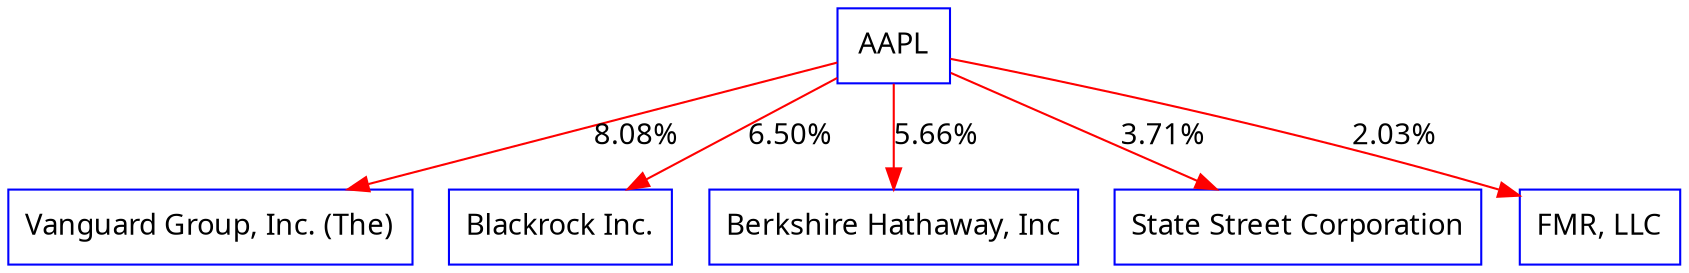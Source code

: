 digraph "Stocks Holder (>2%)" {
	{
		rank=same
		AAPL [color=blue fontname="Microsoft YaHei" shape=box]
	}
	{
		rank=same
		"Vanguard Group, Inc. (The)" [color=blue fontname="Microsoft YaHei" shape=box]
	}
	{
		rank=same
		"Blackrock Inc." [color=blue fontname="Microsoft YaHei" shape=box]
	}
	{
		rank=same
		"Berkshire Hathaway, Inc" [color=blue fontname="Microsoft YaHei" shape=box]
	}
	{
		rank=same
		"State Street Corporation" [color=blue fontname="Microsoft YaHei" shape=box]
	}
	{
		rank=same
		"FMR, LLC" [color=blue fontname="Microsoft YaHei" shape=box]
	}
	AAPL -> "Vanguard Group, Inc. (The)" [label="8.08%" color=red fontname="Microsoft Yahei"]
	AAPL -> "Blackrock Inc." [label="6.50%	" color=red fontname="Microsoft Yahei"]
	AAPL -> "Berkshire Hathaway, Inc" [label="5.66%" color=red fontname="Microsoft Yahei"]
	AAPL -> "State Street Corporation" [label="3.71%" color=red fontname="Microsoft Yahei"]
	AAPL -> "FMR, LLC" [label="2.03%" color=red fontname="Microsoft Yahei"]
}
